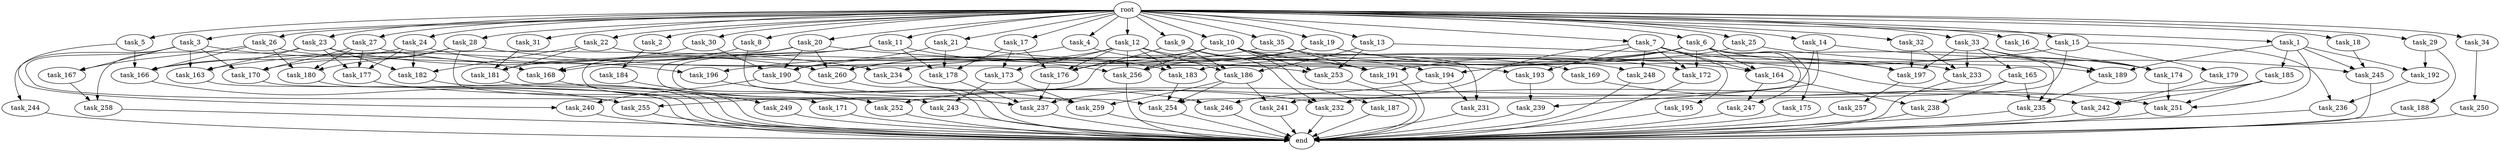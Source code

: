 digraph G {
  root [size="0.000000"];
  task_11 [size="1024.000000"];
  task_234 [size="893353197568.000000"];
  task_239 [size="214748364800.000000"];
  task_233 [size="1279900254208.000000"];
  task_185 [size="34359738368.000000"];
  task_2 [size="1024.000000"];
  task_182 [size="927712935936.000000"];
  task_21 [size="1024.000000"];
  task_164 [size="1623497637888.000000"];
  task_23 [size="1024.000000"];
  task_35 [size="1024.000000"];
  task_259 [size="721554505728.000000"];
  task_33 [size="1024.000000"];
  task_256 [size="1279900254208.000000"];
  task_176 [size="1340029796352.000000"];
  task_232 [size="352187318272.000000"];
  task_231 [size="1005022347264.000000"];
  task_14 [size="1024.000000"];
  task_246 [size="764504178688.000000"];
  task_178 [size="1486058684416.000000"];
  task_3 [size="1024.000000"];
  task_249 [size="549755813888.000000"];
  task_254 [size="858993459200.000000"];
  task_196 [size="249108103168.000000"];
  task_187 [size="309237645312.000000"];
  task_250 [size="858993459200.000000"];
  task_28 [size="1024.000000"];
  task_173 [size="893353197568.000000"];
  task_257 [size="695784701952.000000"];
  task_22 [size="1024.000000"];
  task_236 [size="523986010112.000000"];
  task_165 [size="309237645312.000000"];
  task_242 [size="987842478080.000000"];
  task_5 [size="1024.000000"];
  task_171 [size="214748364800.000000"];
  task_179 [size="214748364800.000000"];
  task_193 [size="584115552256.000000"];
  task_243 [size="111669149696.000000"];
  task_183 [size="798863917056.000000"];
  task_9 [size="1024.000000"];
  task_244 [size="858993459200.000000"];
  task_168 [size="970662608896.000000"];
  task_27 [size="1024.000000"];
  task_238 [size="249108103168.000000"];
  task_258 [size="893353197568.000000"];
  task_20 [size="1024.000000"];
  task_166 [size="1803886264320.000000"];
  task_175 [size="858993459200.000000"];
  task_245 [size="618475290624.000000"];
  task_194 [size="996432412672.000000"];
  task_197 [size="2267742732288.000000"];
  task_30 [size="1024.000000"];
  task_247 [size="1073741824000.000000"];
  task_252 [size="532575944704.000000"];
  task_186 [size="592705486848.000000"];
  task_163 [size="1932735283200.000000"];
  task_172 [size="1443109011456.000000"];
  task_251 [size="1005022347264.000000"];
  task_188 [size="858993459200.000000"];
  task_8 [size="1024.000000"];
  task_191 [size="1803886264320.000000"];
  task_15 [size="1024.000000"];
  task_24 [size="1024.000000"];
  task_167 [size="1073741824000.000000"];
  task_31 [size="1024.000000"];
  task_12 [size="1024.000000"];
  task_32 [size="1024.000000"];
  task_189 [size="695784701952.000000"];
  task_195 [size="549755813888.000000"];
  task_255 [size="1477468749824.000000"];
  end [size="0.000000"];
  task_10 [size="1024.000000"];
  task_29 [size="1024.000000"];
  task_241 [size="352187318272.000000"];
  task_1 [size="1024.000000"];
  task_34 [size="1024.000000"];
  task_192 [size="893353197568.000000"];
  task_4 [size="1024.000000"];
  task_13 [size="1024.000000"];
  task_260 [size="1657857376256.000000"];
  task_170 [size="2104533975040.000000"];
  task_235 [size="927712935936.000000"];
  task_16 [size="1024.000000"];
  task_181 [size="1108101562368.000000"];
  task_177 [size="1443109011456.000000"];
  task_253 [size="1425929142272.000000"];
  task_248 [size="970662608896.000000"];
  task_18 [size="1024.000000"];
  task_26 [size="1024.000000"];
  task_180 [size="1460288880640.000000"];
  task_25 [size="1024.000000"];
  task_19 [size="1024.000000"];
  task_169 [size="309237645312.000000"];
  task_184 [size="858993459200.000000"];
  task_17 [size="1024.000000"];
  task_190 [size="1400159338496.000000"];
  task_237 [size="2156073582592.000000"];
  task_240 [size="910533066752.000000"];
  task_6 [size="1024.000000"];
  task_7 [size="1024.000000"];
  task_174 [size="1589137899520.000000"];

  root -> task_11 [size="1.000000"];
  root -> task_28 [size="1.000000"];
  root -> task_10 [size="1.000000"];
  root -> task_20 [size="1.000000"];
  root -> task_2 [size="1.000000"];
  root -> task_4 [size="1.000000"];
  root -> task_13 [size="1.000000"];
  root -> task_21 [size="1.000000"];
  root -> task_16 [size="1.000000"];
  root -> task_22 [size="1.000000"];
  root -> task_15 [size="1.000000"];
  root -> task_33 [size="1.000000"];
  root -> task_1 [size="1.000000"];
  root -> task_5 [size="1.000000"];
  root -> task_14 [size="1.000000"];
  root -> task_18 [size="1.000000"];
  root -> task_26 [size="1.000000"];
  root -> task_25 [size="1.000000"];
  root -> task_24 [size="1.000000"];
  root -> task_9 [size="1.000000"];
  root -> task_23 [size="1.000000"];
  root -> task_3 [size="1.000000"];
  root -> task_19 [size="1.000000"];
  root -> task_27 [size="1.000000"];
  root -> task_35 [size="1.000000"];
  root -> task_17 [size="1.000000"];
  root -> task_31 [size="1.000000"];
  root -> task_12 [size="1.000000"];
  root -> task_32 [size="1.000000"];
  root -> task_34 [size="1.000000"];
  root -> task_6 [size="1.000000"];
  root -> task_30 [size="1.000000"];
  root -> task_8 [size="1.000000"];
  root -> task_7 [size="1.000000"];
  root -> task_29 [size="1.000000"];
  task_11 -> task_168 [size="75497472.000000"];
  task_11 -> task_243 [size="75497472.000000"];
  task_11 -> task_256 [size="75497472.000000"];
  task_11 -> task_178 [size="75497472.000000"];
  task_11 -> task_252 [size="75497472.000000"];
  task_234 -> end [size="1.000000"];
  task_239 -> end [size="1.000000"];
  task_233 -> end [size="1.000000"];
  task_185 -> task_242 [size="75497472.000000"];
  task_185 -> task_251 [size="75497472.000000"];
  task_185 -> task_232 [size="75497472.000000"];
  task_2 -> task_184 [size="838860800.000000"];
  task_182 -> end [size="1.000000"];
  task_21 -> task_183 [size="536870912.000000"];
  task_21 -> task_190 [size="536870912.000000"];
  task_21 -> task_178 [size="536870912.000000"];
  task_164 -> task_238 [size="209715200.000000"];
  task_164 -> task_247 [size="209715200.000000"];
  task_23 -> task_234 [size="838860800.000000"];
  task_23 -> task_163 [size="838860800.000000"];
  task_23 -> task_258 [size="838860800.000000"];
  task_23 -> task_177 [size="838860800.000000"];
  task_23 -> task_182 [size="838860800.000000"];
  task_35 -> task_191 [size="411041792.000000"];
  task_35 -> task_190 [size="411041792.000000"];
  task_35 -> task_248 [size="411041792.000000"];
  task_259 -> end [size="1.000000"];
  task_33 -> task_197 [size="301989888.000000"];
  task_33 -> task_233 [size="301989888.000000"];
  task_33 -> task_174 [size="301989888.000000"];
  task_33 -> task_165 [size="301989888.000000"];
  task_33 -> task_189 [size="301989888.000000"];
  task_256 -> end [size="1.000000"];
  task_176 -> task_237 [size="209715200.000000"];
  task_232 -> end [size="1.000000"];
  task_231 -> end [size="1.000000"];
  task_14 -> task_239 [size="134217728.000000"];
  task_14 -> task_254 [size="134217728.000000"];
  task_14 -> task_189 [size="134217728.000000"];
  task_246 -> end [size="1.000000"];
  task_178 -> task_237 [size="536870912.000000"];
  task_3 -> task_244 [size="838860800.000000"];
  task_3 -> task_168 [size="838860800.000000"];
  task_3 -> task_163 [size="838860800.000000"];
  task_3 -> task_255 [size="838860800.000000"];
  task_3 -> task_167 [size="838860800.000000"];
  task_3 -> task_170 [size="838860800.000000"];
  task_249 -> end [size="1.000000"];
  task_254 -> end [size="1.000000"];
  task_196 -> task_259 [size="536870912.000000"];
  task_187 -> end [size="1.000000"];
  task_250 -> end [size="1.000000"];
  task_28 -> task_180 [size="679477248.000000"];
  task_28 -> task_237 [size="679477248.000000"];
  task_28 -> task_253 [size="679477248.000000"];
  task_28 -> task_170 [size="679477248.000000"];
  task_173 -> task_243 [size="33554432.000000"];
  task_173 -> task_259 [size="33554432.000000"];
  task_257 -> end [size="1.000000"];
  task_22 -> task_172 [size="33554432.000000"];
  task_22 -> task_181 [size="33554432.000000"];
  task_22 -> task_182 [size="33554432.000000"];
  task_236 -> end [size="1.000000"];
  task_165 -> task_235 [size="33554432.000000"];
  task_165 -> task_238 [size="33554432.000000"];
  task_165 -> task_252 [size="33554432.000000"];
  task_242 -> end [size="1.000000"];
  task_5 -> task_166 [size="679477248.000000"];
  task_5 -> task_240 [size="679477248.000000"];
  task_171 -> end [size="1.000000"];
  task_179 -> task_242 [size="209715200.000000"];
  task_193 -> task_239 [size="75497472.000000"];
  task_243 -> end [size="1.000000"];
  task_183 -> task_254 [size="536870912.000000"];
  task_9 -> task_186 [size="134217728.000000"];
  task_9 -> task_176 [size="134217728.000000"];
  task_9 -> task_194 [size="134217728.000000"];
  task_9 -> task_232 [size="134217728.000000"];
  task_244 -> end [size="1.000000"];
  task_168 -> task_249 [size="536870912.000000"];
  task_27 -> task_180 [size="536870912.000000"];
  task_27 -> task_260 [size="536870912.000000"];
  task_27 -> task_177 [size="536870912.000000"];
  task_27 -> task_170 [size="536870912.000000"];
  task_238 -> end [size="1.000000"];
  task_258 -> end [size="1.000000"];
  task_20 -> task_164 [size="209715200.000000"];
  task_20 -> task_171 [size="209715200.000000"];
  task_20 -> task_260 [size="209715200.000000"];
  task_20 -> task_190 [size="209715200.000000"];
  task_20 -> task_163 [size="209715200.000000"];
  task_166 -> task_255 [size="301989888.000000"];
  task_175 -> end [size="1.000000"];
  task_245 -> end [size="1.000000"];
  task_194 -> task_231 [size="679477248.000000"];
  task_194 -> task_237 [size="679477248.000000"];
  task_197 -> task_257 [size="679477248.000000"];
  task_30 -> task_181 [size="209715200.000000"];
  task_30 -> task_190 [size="209715200.000000"];
  task_247 -> end [size="1.000000"];
  task_252 -> end [size="1.000000"];
  task_186 -> task_241 [size="134217728.000000"];
  task_186 -> task_254 [size="134217728.000000"];
  task_186 -> task_259 [size="134217728.000000"];
  task_163 -> end [size="1.000000"];
  task_172 -> end [size="1.000000"];
  task_251 -> end [size="1.000000"];
  task_188 -> end [size="1.000000"];
  task_8 -> task_168 [size="33554432.000000"];
  task_8 -> task_254 [size="33554432.000000"];
  task_191 -> end [size="1.000000"];
  task_15 -> task_179 [size="209715200.000000"];
  task_15 -> task_241 [size="209715200.000000"];
  task_15 -> task_183 [size="209715200.000000"];
  task_15 -> task_236 [size="209715200.000000"];
  task_24 -> task_196 [size="33554432.000000"];
  task_24 -> task_166 [size="33554432.000000"];
  task_24 -> task_177 [size="33554432.000000"];
  task_24 -> task_182 [size="33554432.000000"];
  task_167 -> task_258 [size="33554432.000000"];
  task_31 -> task_181 [size="838860800.000000"];
  task_12 -> task_186 [size="33554432.000000"];
  task_12 -> task_173 [size="33554432.000000"];
  task_12 -> task_183 [size="33554432.000000"];
  task_12 -> task_256 [size="33554432.000000"];
  task_12 -> task_176 [size="33554432.000000"];
  task_12 -> task_260 [size="33554432.000000"];
  task_12 -> task_193 [size="33554432.000000"];
  task_32 -> task_197 [size="536870912.000000"];
  task_32 -> task_233 [size="536870912.000000"];
  task_189 -> task_235 [size="33554432.000000"];
  task_195 -> end [size="1.000000"];
  task_255 -> end [size="1.000000"];
  task_10 -> task_191 [size="301989888.000000"];
  task_10 -> task_256 [size="301989888.000000"];
  task_10 -> task_231 [size="301989888.000000"];
  task_10 -> task_187 [size="301989888.000000"];
  task_10 -> task_169 [size="301989888.000000"];
  task_10 -> task_176 [size="301989888.000000"];
  task_10 -> task_253 [size="301989888.000000"];
  task_10 -> task_255 [size="301989888.000000"];
  task_29 -> task_188 [size="838860800.000000"];
  task_29 -> task_192 [size="838860800.000000"];
  task_241 -> end [size="1.000000"];
  task_1 -> task_251 [size="33554432.000000"];
  task_1 -> task_245 [size="33554432.000000"];
  task_1 -> task_189 [size="33554432.000000"];
  task_1 -> task_185 [size="33554432.000000"];
  task_1 -> task_192 [size="33554432.000000"];
  task_34 -> task_250 [size="838860800.000000"];
  task_192 -> task_236 [size="301989888.000000"];
  task_4 -> task_191 [size="209715200.000000"];
  task_4 -> task_196 [size="209715200.000000"];
  task_13 -> task_186 [size="411041792.000000"];
  task_13 -> task_233 [size="411041792.000000"];
  task_13 -> task_253 [size="411041792.000000"];
  task_260 -> end [size="1.000000"];
  task_170 -> end [size="1.000000"];
  task_235 -> end [size="1.000000"];
  task_16 -> task_174 [size="411041792.000000"];
  task_181 -> end [size="1.000000"];
  task_177 -> task_232 [size="134217728.000000"];
  task_253 -> end [size="1.000000"];
  task_248 -> end [size="1.000000"];
  task_18 -> task_245 [size="536870912.000000"];
  task_26 -> task_180 [size="209715200.000000"];
  task_26 -> task_166 [size="209715200.000000"];
  task_26 -> task_167 [size="209715200.000000"];
  task_26 -> task_189 [size="209715200.000000"];
  task_180 -> end [size="1.000000"];
  task_25 -> task_234 [size="33554432.000000"];
  task_25 -> task_245 [size="33554432.000000"];
  task_19 -> task_251 [size="838860800.000000"];
  task_19 -> task_197 [size="838860800.000000"];
  task_19 -> task_260 [size="838860800.000000"];
  task_19 -> task_256 [size="838860800.000000"];
  task_169 -> task_242 [size="679477248.000000"];
  task_184 -> task_252 [size="411041792.000000"];
  task_17 -> task_173 [size="838860800.000000"];
  task_17 -> task_176 [size="838860800.000000"];
  task_17 -> task_178 [size="838860800.000000"];
  task_190 -> task_246 [size="209715200.000000"];
  task_190 -> task_240 [size="209715200.000000"];
  task_237 -> end [size="1.000000"];
  task_240 -> end [size="1.000000"];
  task_6 -> task_164 [size="838860800.000000"];
  task_6 -> task_191 [size="838860800.000000"];
  task_6 -> task_247 [size="838860800.000000"];
  task_6 -> task_174 [size="838860800.000000"];
  task_6 -> task_166 [size="838860800.000000"];
  task_6 -> task_172 [size="838860800.000000"];
  task_6 -> task_175 [size="838860800.000000"];
  task_6 -> task_235 [size="838860800.000000"];
  task_6 -> task_194 [size="838860800.000000"];
  task_7 -> task_164 [size="536870912.000000"];
  task_7 -> task_193 [size="536870912.000000"];
  task_7 -> task_195 [size="536870912.000000"];
  task_7 -> task_246 [size="536870912.000000"];
  task_7 -> task_172 [size="536870912.000000"];
  task_7 -> task_197 [size="536870912.000000"];
  task_7 -> task_248 [size="536870912.000000"];
  task_174 -> task_251 [size="33554432.000000"];
}
